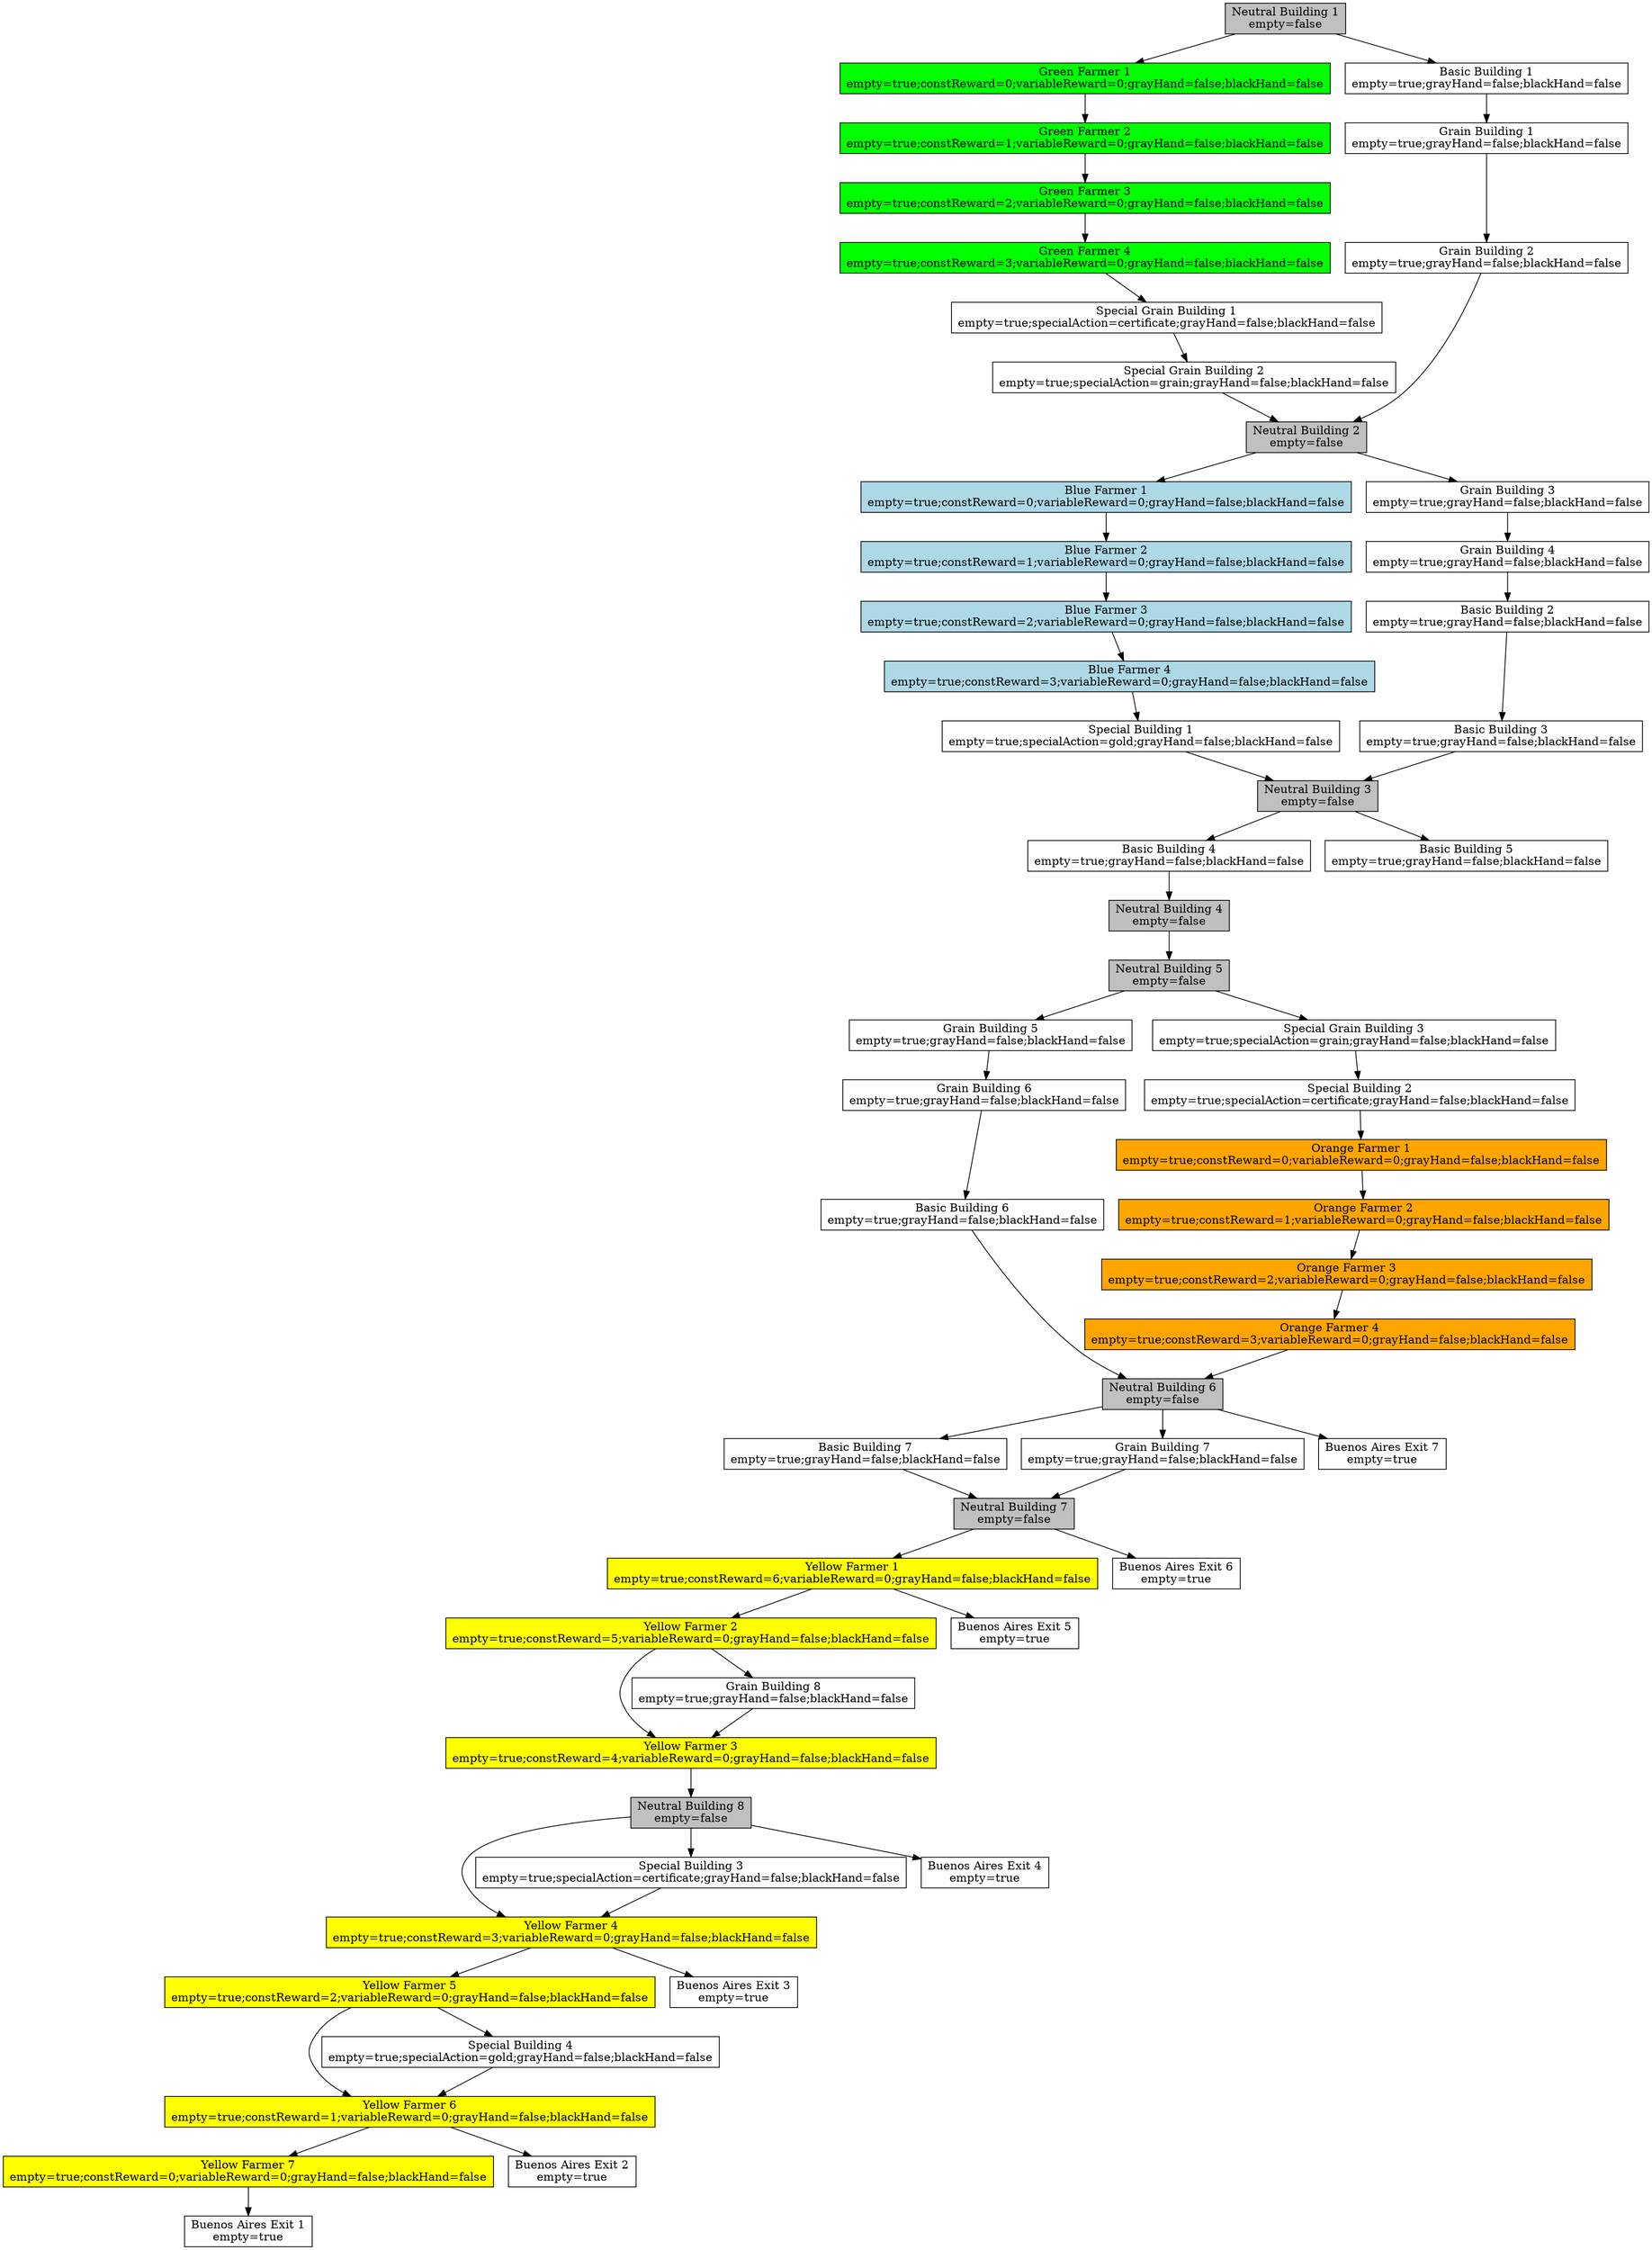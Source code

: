 digraph GreatWesternTrail {
    NeutralBuilding1 [shape=box;style=filled;fillcolor=gray;label="Neutral Building 1\nempty=false"];
    NeutralBuilding2 [shape=box;style=filled;fillcolor=gray;label="Neutral Building 2\nempty=false"];
    NeutralBuilding3 [shape=box;style=filled;fillcolor=gray;label="Neutral Building 3\nempty=false"];
    NeutralBuilding4 [shape=box;style=filled;fillcolor=gray;label="Neutral Building 4\nempty=false"];
    NeutralBuilding5 [shape=box;style=filled;fillcolor=gray;label="Neutral Building 5\nempty=false"];
    NeutralBuilding6 [shape=box;style=filled;fillcolor=gray;label="Neutral Building 6\nempty=false"];
    NeutralBuilding7 [shape=box;style=filled;fillcolor=gray;label="Neutral Building 7\nempty=false"];
    NeutralBuilding8 [shape=box;style=filled;fillcolor=gray;label="Neutral Building 8\nempty=false"];
    GreenFarmer1 [shape=box;style=filled;fillcolor=green;label="Green Farmer 1\nempty=true;constReward=0;variableReward=0;grayHand=false;blackHand=false"];
    GreenFarmer2 [shape=box;style=filled;fillcolor=green;label="Green Farmer 2\nempty=true;constReward=1;variableReward=0;grayHand=false;blackHand=false"];
    GreenFarmer3 [shape=box;style=filled;fillcolor=green;label="Green Farmer 3\nempty=true;constReward=2;variableReward=0;grayHand=false;blackHand=false"];
    GreenFarmer4 [shape=box;style=filled;fillcolor=green;label="Green Farmer 4\nempty=true;constReward=3;variableReward=0;grayHand=false;blackHand=false"];
    BlueFarmer1 [shape=box;style=filled;fillcolor=lightblue;label="Blue Farmer 1\nempty=true;constReward=0;variableReward=0;grayHand=false;blackHand=false"];
    BlueFarmer2 [shape=box;style=filled;fillcolor=lightblue;label="Blue Farmer 2\nempty=true;constReward=1;variableReward=0;grayHand=false;blackHand=false"];
    BlueFarmer3 [shape=box;style=filled;fillcolor=lightblue;label="Blue Farmer 3\nempty=true;constReward=2;variableReward=0;grayHand=false;blackHand=false"];
    BlueFarmer4 [shape=box;style=filled;fillcolor=lightblue;label="Blue Farmer 4\nempty=true;constReward=3;variableReward=0;grayHand=false;blackHand=false"];
    OrangeFarmer1 [shape=box;style=filled;fillcolor=orange;label="Orange Farmer 1\nempty=true;constReward=0;variableReward=0;grayHand=false;blackHand=false"];
    OrangeFarmer2 [shape=box;style=filled;fillcolor=orange;label="Orange Farmer 2\nempty=true;constReward=1;variableReward=0;grayHand=false;blackHand=false"];
    OrangeFarmer3 [shape=box;style=filled;fillcolor=orange;label="Orange Farmer 3\nempty=true;constReward=2;variableReward=0;grayHand=false;blackHand=false"];
    OrangeFarmer4 [shape=box;style=filled;fillcolor=orange;label="Orange Farmer 4\nempty=true;constReward=3;variableReward=0;grayHand=false;blackHand=false"];
    YellowFarmer1 [shape=box;style=filled;fillcolor=yellow;label="Yellow Farmer 1\nempty=true;constReward=6;variableReward=0;grayHand=false;blackHand=false"];
    YellowFarmer2 [shape=box;style=filled;fillcolor=yellow;label="Yellow Farmer 2\nempty=true;constReward=5;variableReward=0;grayHand=false;blackHand=false"];
    YellowFarmer3 [shape=box;style=filled;fillcolor=yellow;label="Yellow Farmer 3\nempty=true;constReward=4;variableReward=0;grayHand=false;blackHand=false"];
    YellowFarmer4 [shape=box;style=filled;fillcolor=yellow;label="Yellow Farmer 4\nempty=true;constReward=3;variableReward=0;grayHand=false;blackHand=false"];
    YellowFarmer5 [shape=box;style=filled;fillcolor=yellow;label="Yellow Farmer 5\nempty=true;constReward=2;variableReward=0;grayHand=false;blackHand=false"];
    YellowFarmer6 [shape=box;style=filled;fillcolor=yellow;label="Yellow Farmer 6\nempty=true;constReward=1;variableReward=0;grayHand=false;blackHand=false"];
    YellowFarmer7 [shape=box;style=filled;fillcolor=yellow;label="Yellow Farmer 7\nempty=true;constReward=0;variableReward=0;grayHand=false;blackHand=false"];
    BasicBuilding1 [shape=box;style=filled;fillcolor=white;label="Basic Building 1\nempty=true;grayHand=false;blackHand=false"];
    BasicBuilding2 [shape=box;style=filled;fillcolor=white;label="Basic Building 2\nempty=true;grayHand=false;blackHand=false"];
    BasicBuilding3 [shape=box;style=filled;fillcolor=white;label="Basic Building 3\nempty=true;grayHand=false;blackHand=false"];
    BasicBuilding4 [shape=box;style=filled;fillcolor=white;label="Basic Building 4\nempty=true;grayHand=false;blackHand=false"];
    BasicBuilding5 [shape=box;style=filled;fillcolor=white;label="Basic Building 5\nempty=true;grayHand=false;blackHand=false"];
    BasicBuilding6 [shape=box;style=filled;fillcolor=white;label="Basic Building 6\nempty=true;grayHand=false;blackHand=false"];
    BasicBuilding7 [shape=box;style=filled;fillcolor=white;label="Basic Building 7\nempty=true;grayHand=false;blackHand=false"];
    GrainBuilding1 [shape=box;style=filled;fillcolor=white;label="Grain Building 1\nempty=true;grayHand=false;blackHand=false"];
    GrainBuilding2 [shape=box;style=filled;fillcolor=white;label="Grain Building 2\nempty=true;grayHand=false;blackHand=false"];
    GrainBuilding3 [shape=box;style=filled;fillcolor=white;label="Grain Building 3\nempty=true;grayHand=false;blackHand=false"];
    GrainBuilding4 [shape=box;style=filled;fillcolor=white;label="Grain Building 4\nempty=true;grayHand=false;blackHand=false"];
    GrainBuilding5 [shape=box;style=filled;fillcolor=white;label="Grain Building 5\nempty=true;grayHand=false;blackHand=false"];
    GrainBuilding6 [shape=box;style=filled;fillcolor=white;label="Grain Building 6\nempty=true;grayHand=false;blackHand=false"];
    GrainBuilding7 [shape=box;style=filled;fillcolor=white;label="Grain Building 7\nempty=true;grayHand=false;blackHand=false"];
    GrainBuilding8 [shape=box;style=filled;fillcolor=white;label="Grain Building 8\nempty=true;grayHand=false;blackHand=false"];
    SpecialBuilding1 [shape=box;style=filled;fillcolor=white;label="Special Building 1\nempty=true;specialAction=gold;grayHand=false;blackHand=false"];
    SpecialBuilding2 [shape=box;style=filled;fillcolor=white;label="Special Building 2\nempty=true;specialAction=certificate;grayHand=false;blackHand=false"];
    SpecialBuilding3 [shape=box;style=filled;fillcolor=white;label="Special Building 3\nempty=true;specialAction=certificate;grayHand=false;blackHand=false"];
    SpecialBuilding4 [shape=box;style=filled;fillcolor=white;label="Special Building 4\nempty=true;specialAction=gold;grayHand=false;blackHand=false"];
    SpecialGrainBuilding1 [shape=box;style=filled;fillcolor=white;label="Special Grain Building 1\nempty=true;specialAction=certificate;grayHand=false;blackHand=false"];
    SpecialGrainBuilding2 [shape=box;style=filled;fillcolor=white;label="Special Grain Building 2\nempty=true;specialAction=grain;grayHand=false;blackHand=false"];
    SpecialGrainBuilding3 [shape=box;style=filled;fillcolor=white;label="Special Grain Building 3\nempty=true;specialAction=grain;grayHand=false;blackHand=false"];
    BuenosAiresExit1 [shape=box;style=filled;fillcolor=white;label="Buenos Aires Exit 1\nempty=true"];
    BuenosAiresExit2 [shape=box;style=filled;fillcolor=white;label="Buenos Aires Exit 2\nempty=true"];
    BuenosAiresExit3 [shape=box;style=filled;fillcolor=white;label="Buenos Aires Exit 3\nempty=true"];
    BuenosAiresExit4 [shape=box;style=filled;fillcolor=white;label="Buenos Aires Exit 4\nempty=true"];
    BuenosAiresExit5 [shape=box;style=filled;fillcolor=white;label="Buenos Aires Exit 5\nempty=true"];
    BuenosAiresExit6 [shape=box;style=filled;fillcolor=white;label="Buenos Aires Exit 6\nempty=true"];
    BuenosAiresExit7 [shape=box;style=filled;fillcolor=white;label="Buenos Aires Exit 7\nempty=true"];

    NeutralBuilding1 -> BasicBuilding1 -> GrainBuilding1 -> GrainBuilding2 -> NeutralBuilding2 -> GrainBuilding3 -> GrainBuilding4 -> BasicBuilding2 -> BasicBuilding3 -> NeutralBuilding3 -> BasicBuilding4 -> NeutralBuilding4 -> NeutralBuilding5 -> GrainBuilding5 -> GrainBuilding6 -> BasicBuilding6 -> NeutralBuilding6 -> BasicBuilding7 -> NeutralBuilding7 -> YellowFarmer1 -> YellowFarmer2 -> YellowFarmer3 -> NeutralBuilding8 -> YellowFarmer4 -> YellowFarmer5 -> YellowFarmer6 -> YellowFarmer7 -> BuenosAiresExit1
    NeutralBuilding1 -> GreenFarmer1 -> GreenFarmer2 -> GreenFarmer3 -> GreenFarmer4 -> SpecialGrainBuilding1 -> SpecialGrainBuilding2 -> NeutralBuilding2
    NeutralBuilding2 -> BlueFarmer1 -> BlueFarmer2 -> BlueFarmer3 -> BlueFarmer4 -> SpecialBuilding1 -> NeutralBuilding3
    NeutralBuilding3 -> BasicBuilding5
    NeutralBuilding5 -> SpecialGrainBuilding3 -> SpecialBuilding2 -> OrangeFarmer1 -> OrangeFarmer2 -> OrangeFarmer3 -> OrangeFarmer4 -> NeutralBuilding6
    NeutralBuilding6 -> GrainBuilding7 -> NeutralBuilding7
    YellowFarmer2 -> GrainBuilding8 -> YellowFarmer3
    NeutralBuilding8 -> SpecialBuilding3 -> YellowFarmer4
    YellowFarmer5 -> SpecialBuilding4 -> YellowFarmer6
    YellowFarmer6 -> BuenosAiresExit2
    YellowFarmer4 -> BuenosAiresExit3
    NeutralBuilding8 -> BuenosAiresExit4
    YellowFarmer1 -> BuenosAiresExit5
    NeutralBuilding7 -> BuenosAiresExit6
    NeutralBuilding6 -> BuenosAiresExit7
//    Start -> NeutralBuilding1
//    BuenosAiresExit1 -> Start
//    BuenosAiresExit2 -> Start
//    BuenosAiresExit3 -> Start
//    BuenosAiresExit4 -> Start
//    BuenosAiresExit5 -> Start
//    BuenosAiresExit6 -> Start
//    BuenosAiresExit7 -> Start
}

